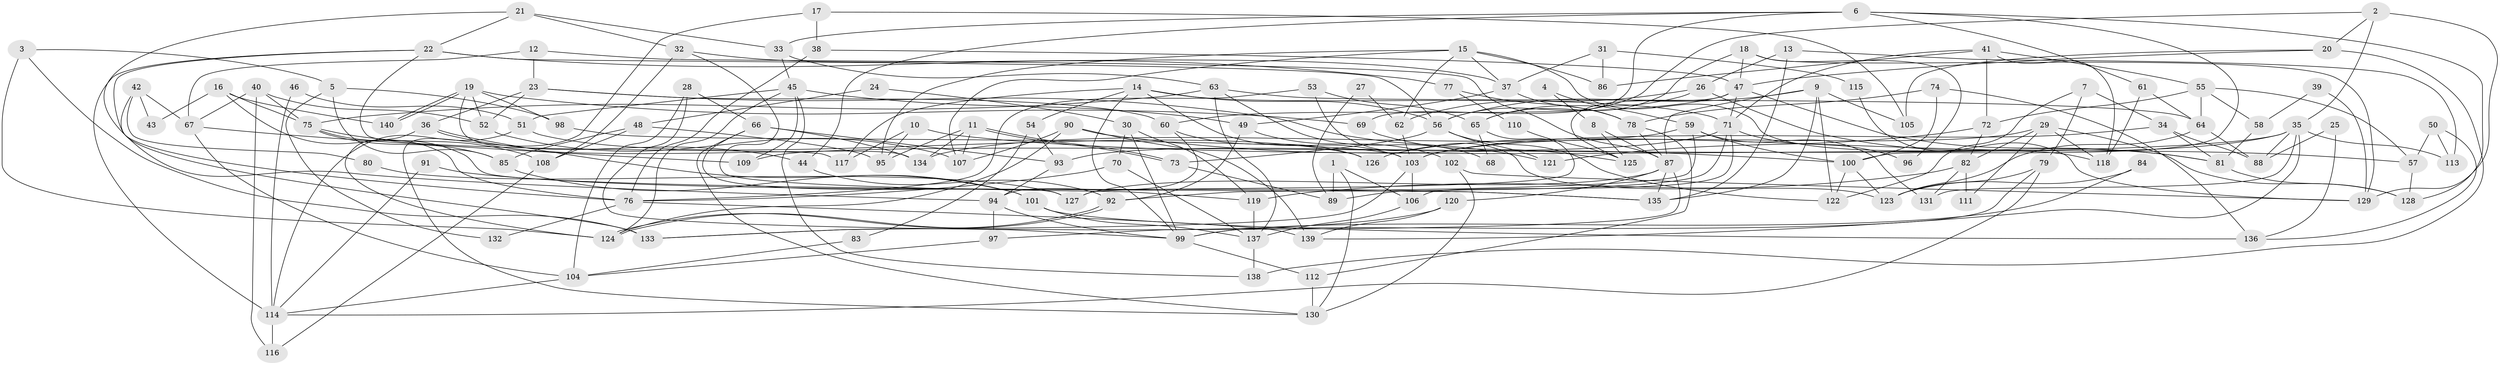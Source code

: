 // coarse degree distribution, {5: 0.09302325581395349, 4: 0.1744186046511628, 3: 0.22093023255813954, 10: 0.023255813953488372, 6: 0.1744186046511628, 7: 0.13953488372093023, 8: 0.06976744186046512, 9: 0.03488372093023256, 2: 0.06976744186046512}
// Generated by graph-tools (version 1.1) at 2025/24/03/03/25 07:24:00]
// undirected, 140 vertices, 280 edges
graph export_dot {
graph [start="1"]
  node [color=gray90,style=filled];
  1;
  2;
  3;
  4;
  5;
  6;
  7;
  8;
  9;
  10;
  11;
  12;
  13;
  14;
  15;
  16;
  17;
  18;
  19;
  20;
  21;
  22;
  23;
  24;
  25;
  26;
  27;
  28;
  29;
  30;
  31;
  32;
  33;
  34;
  35;
  36;
  37;
  38;
  39;
  40;
  41;
  42;
  43;
  44;
  45;
  46;
  47;
  48;
  49;
  50;
  51;
  52;
  53;
  54;
  55;
  56;
  57;
  58;
  59;
  60;
  61;
  62;
  63;
  64;
  65;
  66;
  67;
  68;
  69;
  70;
  71;
  72;
  73;
  74;
  75;
  76;
  77;
  78;
  79;
  80;
  81;
  82;
  83;
  84;
  85;
  86;
  87;
  88;
  89;
  90;
  91;
  92;
  93;
  94;
  95;
  96;
  97;
  98;
  99;
  100;
  101;
  102;
  103;
  104;
  105;
  106;
  107;
  108;
  109;
  110;
  111;
  112;
  113;
  114;
  115;
  116;
  117;
  118;
  119;
  120;
  121;
  122;
  123;
  124;
  125;
  126;
  127;
  128;
  129;
  130;
  131;
  132;
  133;
  134;
  135;
  136;
  137;
  138;
  139;
  140;
  1 -- 106;
  1 -- 130;
  1 -- 89;
  2 -- 56;
  2 -- 35;
  2 -- 20;
  2 -- 129;
  3 -- 5;
  3 -- 133;
  3 -- 124;
  4 -- 8;
  4 -- 59;
  5 -- 85;
  5 -- 98;
  5 -- 132;
  6 -- 100;
  6 -- 61;
  6 -- 33;
  6 -- 44;
  6 -- 69;
  6 -- 128;
  7 -- 122;
  7 -- 79;
  7 -- 34;
  8 -- 87;
  8 -- 125;
  9 -- 56;
  9 -- 135;
  9 -- 87;
  9 -- 105;
  9 -- 122;
  10 -- 117;
  10 -- 57;
  10 -- 95;
  11 -- 73;
  11 -- 73;
  11 -- 134;
  11 -- 95;
  11 -- 107;
  12 -- 23;
  12 -- 87;
  12 -- 67;
  13 -- 135;
  13 -- 26;
  13 -- 113;
  14 -- 56;
  14 -- 99;
  14 -- 54;
  14 -- 71;
  14 -- 103;
  14 -- 117;
  15 -- 95;
  15 -- 107;
  15 -- 37;
  15 -- 62;
  15 -- 86;
  15 -- 118;
  16 -- 76;
  16 -- 75;
  16 -- 43;
  16 -- 140;
  17 -- 105;
  17 -- 38;
  17 -- 130;
  18 -- 47;
  18 -- 129;
  18 -- 65;
  18 -- 96;
  19 -- 140;
  19 -- 140;
  19 -- 52;
  19 -- 69;
  19 -- 98;
  19 -- 134;
  20 -- 138;
  20 -- 47;
  20 -- 105;
  21 -- 22;
  21 -- 94;
  21 -- 32;
  21 -- 33;
  22 -- 76;
  22 -- 114;
  22 -- 56;
  22 -- 77;
  22 -- 117;
  23 -- 36;
  23 -- 121;
  23 -- 52;
  23 -- 60;
  24 -- 30;
  24 -- 48;
  25 -- 88;
  25 -- 136;
  26 -- 62;
  26 -- 81;
  26 -- 65;
  27 -- 89;
  27 -- 62;
  28 -- 104;
  28 -- 66;
  28 -- 99;
  29 -- 118;
  29 -- 103;
  29 -- 82;
  29 -- 111;
  29 -- 128;
  30 -- 119;
  30 -- 99;
  30 -- 70;
  31 -- 86;
  31 -- 37;
  31 -- 115;
  32 -- 37;
  32 -- 108;
  32 -- 119;
  33 -- 45;
  33 -- 63;
  34 -- 81;
  34 -- 88;
  34 -- 103;
  35 -- 126;
  35 -- 88;
  35 -- 109;
  35 -- 113;
  35 -- 131;
  35 -- 139;
  36 -- 124;
  36 -- 44;
  36 -- 101;
  37 -- 78;
  37 -- 49;
  38 -- 76;
  38 -- 47;
  39 -- 58;
  39 -- 129;
  40 -- 67;
  40 -- 52;
  40 -- 75;
  40 -- 116;
  41 -- 71;
  41 -- 55;
  41 -- 72;
  41 -- 86;
  41 -- 118;
  42 -- 133;
  42 -- 67;
  42 -- 43;
  42 -- 80;
  44 -- 92;
  45 -- 124;
  45 -- 49;
  45 -- 51;
  45 -- 109;
  45 -- 138;
  46 -- 51;
  46 -- 114;
  47 -- 71;
  47 -- 60;
  47 -- 81;
  47 -- 125;
  48 -- 108;
  48 -- 95;
  48 -- 85;
  49 -- 92;
  49 -- 102;
  50 -- 57;
  50 -- 113;
  50 -- 136;
  51 -- 114;
  51 -- 126;
  52 -- 107;
  53 -- 65;
  53 -- 76;
  53 -- 123;
  54 -- 93;
  54 -- 83;
  55 -- 72;
  55 -- 64;
  55 -- 57;
  55 -- 58;
  56 -- 73;
  56 -- 121;
  56 -- 122;
  57 -- 128;
  58 -- 81;
  59 -- 92;
  59 -- 100;
  59 -- 131;
  59 -- 134;
  60 -- 94;
  60 -- 126;
  61 -- 64;
  61 -- 118;
  62 -- 103;
  63 -- 75;
  63 -- 64;
  63 -- 68;
  63 -- 137;
  64 -- 123;
  64 -- 88;
  65 -- 68;
  65 -- 127;
  66 -- 134;
  66 -- 93;
  66 -- 127;
  66 -- 130;
  67 -- 109;
  67 -- 104;
  69 -- 125;
  70 -- 137;
  70 -- 76;
  71 -- 106;
  71 -- 89;
  71 -- 93;
  71 -- 96;
  72 -- 82;
  72 -- 121;
  73 -- 89;
  74 -- 78;
  74 -- 136;
  74 -- 100;
  75 -- 85;
  75 -- 108;
  75 -- 135;
  76 -- 139;
  76 -- 132;
  77 -- 78;
  77 -- 110;
  78 -- 87;
  78 -- 112;
  79 -- 123;
  79 -- 99;
  79 -- 114;
  80 -- 127;
  81 -- 128;
  82 -- 131;
  82 -- 111;
  82 -- 119;
  83 -- 104;
  84 -- 99;
  84 -- 123;
  85 -- 101;
  87 -- 127;
  87 -- 97;
  87 -- 120;
  87 -- 135;
  90 -- 124;
  90 -- 100;
  90 -- 107;
  90 -- 139;
  91 -- 135;
  91 -- 114;
  92 -- 124;
  92 -- 124;
  93 -- 94;
  94 -- 97;
  94 -- 99;
  97 -- 104;
  98 -- 103;
  99 -- 112;
  100 -- 122;
  100 -- 123;
  101 -- 137;
  101 -- 136;
  102 -- 130;
  102 -- 129;
  103 -- 106;
  103 -- 133;
  104 -- 114;
  106 -- 137;
  108 -- 116;
  110 -- 125;
  112 -- 130;
  114 -- 116;
  115 -- 129;
  119 -- 137;
  120 -- 139;
  120 -- 133;
  137 -- 138;
}
